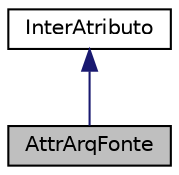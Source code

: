 digraph "AttrArqFonte"
{
  edge [fontname="Helvetica",fontsize="10",labelfontname="Helvetica",labelfontsize="10"];
  node [fontname="Helvetica",fontsize="10",shape=record];
  Node2 [label="AttrArqFonte",height=0.2,width=0.4,color="black", fillcolor="grey75", style="filled", fontcolor="black"];
  Node3 -> Node2 [dir="back",color="midnightblue",fontsize="10",style="solid",fontname="Helvetica"];
  Node3 [label="InterAtributo",height=0.2,width=0.4,color="black", fillcolor="white", style="filled",URL="$class_inter_atributo.html",tooltip="Interface para todos os tipos de atributos de um arquivo .class. "];
}
